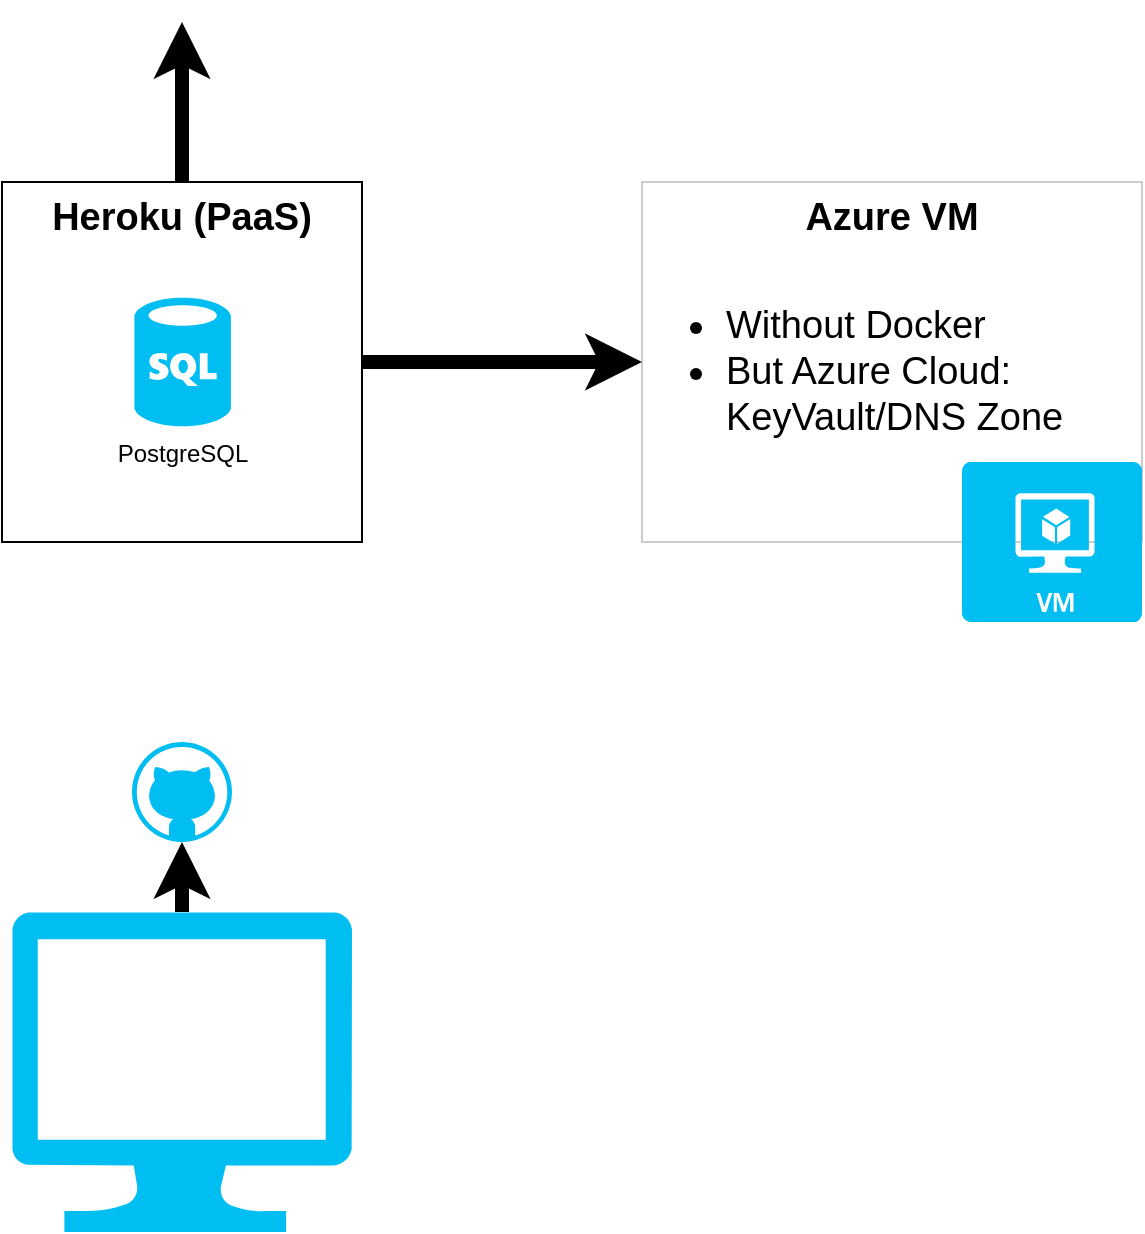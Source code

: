 <mxfile version="11.0.7" type="github"><diagram id="qDlJDwnQHq5Ugo9gKHm3" name="Page-1"><mxGraphModel dx="973" dy="623" grid="1" gridSize="10" guides="1" tooltips="1" connect="1" arrows="1" fold="1" page="1" pageScale="1" pageWidth="1654" pageHeight="1169" math="0" shadow="0"><root><mxCell id="0"/><mxCell id="1" parent="0"/><mxCell id="IF3kDm2ZjHdtMfI6j46e-4" value="Azure VM" style="rounded=0;whiteSpace=wrap;html=1;fontSize=19;verticalAlign=top;fontStyle=1;fillColor=#ffffff;strokeColor=#CCCCCC;" vertex="1" parent="1"><mxGeometry x="360" y="120" width="250" height="180" as="geometry"/></mxCell><mxCell id="IF3kDm2ZjHdtMfI6j46e-3" value="" style="group;fontStyle=1" vertex="1" connectable="0" parent="1"><mxGeometry x="40" y="120" width="180" height="180" as="geometry"/></mxCell><mxCell id="IF3kDm2ZjHdtMfI6j46e-14" value="" style="edgeStyle=orthogonalEdgeStyle;rounded=0;orthogonalLoop=1;jettySize=auto;html=1;strokeWidth=7;fontSize=19;" edge="1" parent="IF3kDm2ZjHdtMfI6j46e-3" source="IF3kDm2ZjHdtMfI6j46e-1"><mxGeometry relative="1" as="geometry"><mxPoint x="90" y="-80" as="targetPoint"/></mxGeometry></mxCell><mxCell id="IF3kDm2ZjHdtMfI6j46e-1" value="&lt;b&gt;Heroku (PaaS)&lt;/b&gt;" style="rounded=0;whiteSpace=wrap;html=1;verticalAlign=top;fontSize=19;" vertex="1" parent="IF3kDm2ZjHdtMfI6j46e-3"><mxGeometry width="180" height="180" as="geometry"/></mxCell><mxCell id="IF3kDm2ZjHdtMfI6j46e-2" value="PostgreSQL" style="verticalLabelPosition=bottom;html=1;verticalAlign=top;align=center;strokeColor=none;fillColor=#00BEF2;shape=mxgraph.azure.sql_database;" vertex="1" parent="IF3kDm2ZjHdtMfI6j46e-3"><mxGeometry x="66.214" y="57.857" width="48.214" height="64.286" as="geometry"/></mxCell><mxCell id="IF3kDm2ZjHdtMfI6j46e-6" value="&lt;div&gt;&lt;ul&gt;&lt;li&gt;Without Docker&lt;/li&gt;&lt;li&gt;But Azure Cloud: KeyVault/DNS Zone&lt;br&gt;&lt;/li&gt;&lt;/ul&gt;&lt;/div&gt;" style="text;html=1;strokeColor=none;fillColor=none;align=left;verticalAlign=middle;whiteSpace=wrap;rounded=0;fontSize=19;" vertex="1" parent="1"><mxGeometry x="360" y="160" width="240" height="110" as="geometry"/></mxCell><mxCell id="IF3kDm2ZjHdtMfI6j46e-7" value="" style="verticalLabelPosition=bottom;html=1;verticalAlign=top;align=center;strokeColor=none;fillColor=#00BEF2;shape=mxgraph.azure.virtual_machine;fontSize=19;labelBackgroundColor=none;" vertex="1" parent="1"><mxGeometry x="520" y="260" width="90" height="80" as="geometry"/></mxCell><mxCell id="IF3kDm2ZjHdtMfI6j46e-8" style="edgeStyle=orthogonalEdgeStyle;rounded=0;orthogonalLoop=1;jettySize=auto;html=1;entryX=0;entryY=0.5;entryDx=0;entryDy=0;fontSize=19;strokeWidth=7;" edge="1" parent="1" source="IF3kDm2ZjHdtMfI6j46e-1" target="IF3kDm2ZjHdtMfI6j46e-4"><mxGeometry relative="1" as="geometry"/></mxCell><mxCell id="IF3kDm2ZjHdtMfI6j46e-11" style="edgeStyle=orthogonalEdgeStyle;rounded=0;orthogonalLoop=1;jettySize=auto;html=1;strokeWidth=7;fontSize=19;" edge="1" parent="1" source="IF3kDm2ZjHdtMfI6j46e-9" target="IF3kDm2ZjHdtMfI6j46e-10"><mxGeometry relative="1" as="geometry"/></mxCell><mxCell id="IF3kDm2ZjHdtMfI6j46e-9" value="" style="verticalLabelPosition=bottom;html=1;verticalAlign=top;align=center;strokeColor=none;fillColor=#00BEF2;shape=mxgraph.azure.computer;pointerEvents=1;labelBackgroundColor=none;fontSize=19;" vertex="1" parent="1"><mxGeometry x="45" y="485" width="170" height="160" as="geometry"/></mxCell><mxCell id="IF3kDm2ZjHdtMfI6j46e-10" value="" style="verticalLabelPosition=bottom;html=1;verticalAlign=top;align=center;strokeColor=none;fillColor=#00BEF2;shape=mxgraph.azure.github_code;pointerEvents=1;labelBackgroundColor=none;fontSize=19;" vertex="1" parent="1"><mxGeometry x="105" y="400" width="50" height="50" as="geometry"/></mxCell></root></mxGraphModel></diagram></mxfile>